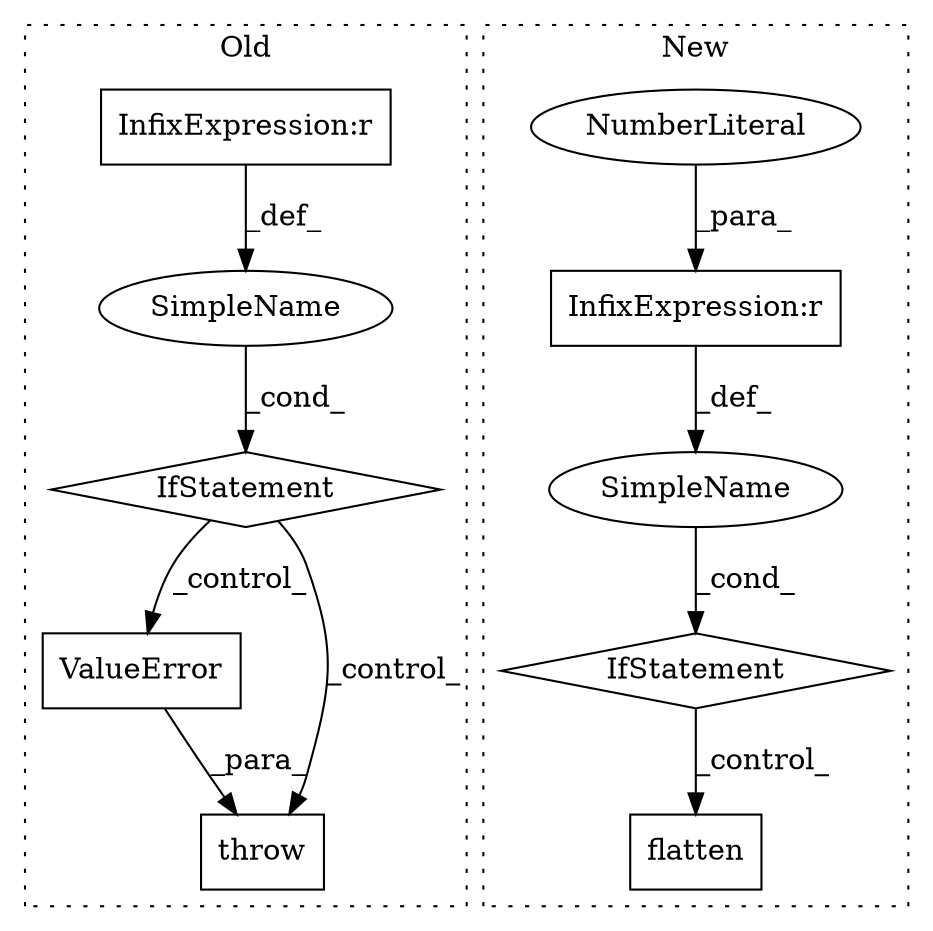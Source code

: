 digraph G {
subgraph cluster0 {
1 [label="ValueError" a="32" s="4818,4947" l="11,2" shape="box"];
3 [label="IfStatement" a="25" s="4745,4801" l="4,3" shape="diamond"];
4 [label="SimpleName" a="42" s="" l="" shape="ellipse"];
5 [label="throw" a="53" s="4812" l="6" shape="box"];
6 [label="InfixExpression:r" a="27" s="4758" l="9" shape="box"];
label = "Old";
style="dotted";
}
subgraph cluster1 {
2 [label="flatten" a="32" s="5099" l="9" shape="box"];
7 [label="IfStatement" a="25" s="5041,5065" l="4,2" shape="diamond"];
8 [label="SimpleName" a="42" s="" l="" shape="ellipse"];
9 [label="InfixExpression:r" a="27" s="5060" l="4" shape="box"];
10 [label="NumberLiteral" a="34" s="5064" l="1" shape="ellipse"];
label = "New";
style="dotted";
}
1 -> 5 [label="_para_"];
3 -> 1 [label="_control_"];
3 -> 5 [label="_control_"];
4 -> 3 [label="_cond_"];
6 -> 4 [label="_def_"];
7 -> 2 [label="_control_"];
8 -> 7 [label="_cond_"];
9 -> 8 [label="_def_"];
10 -> 9 [label="_para_"];
}